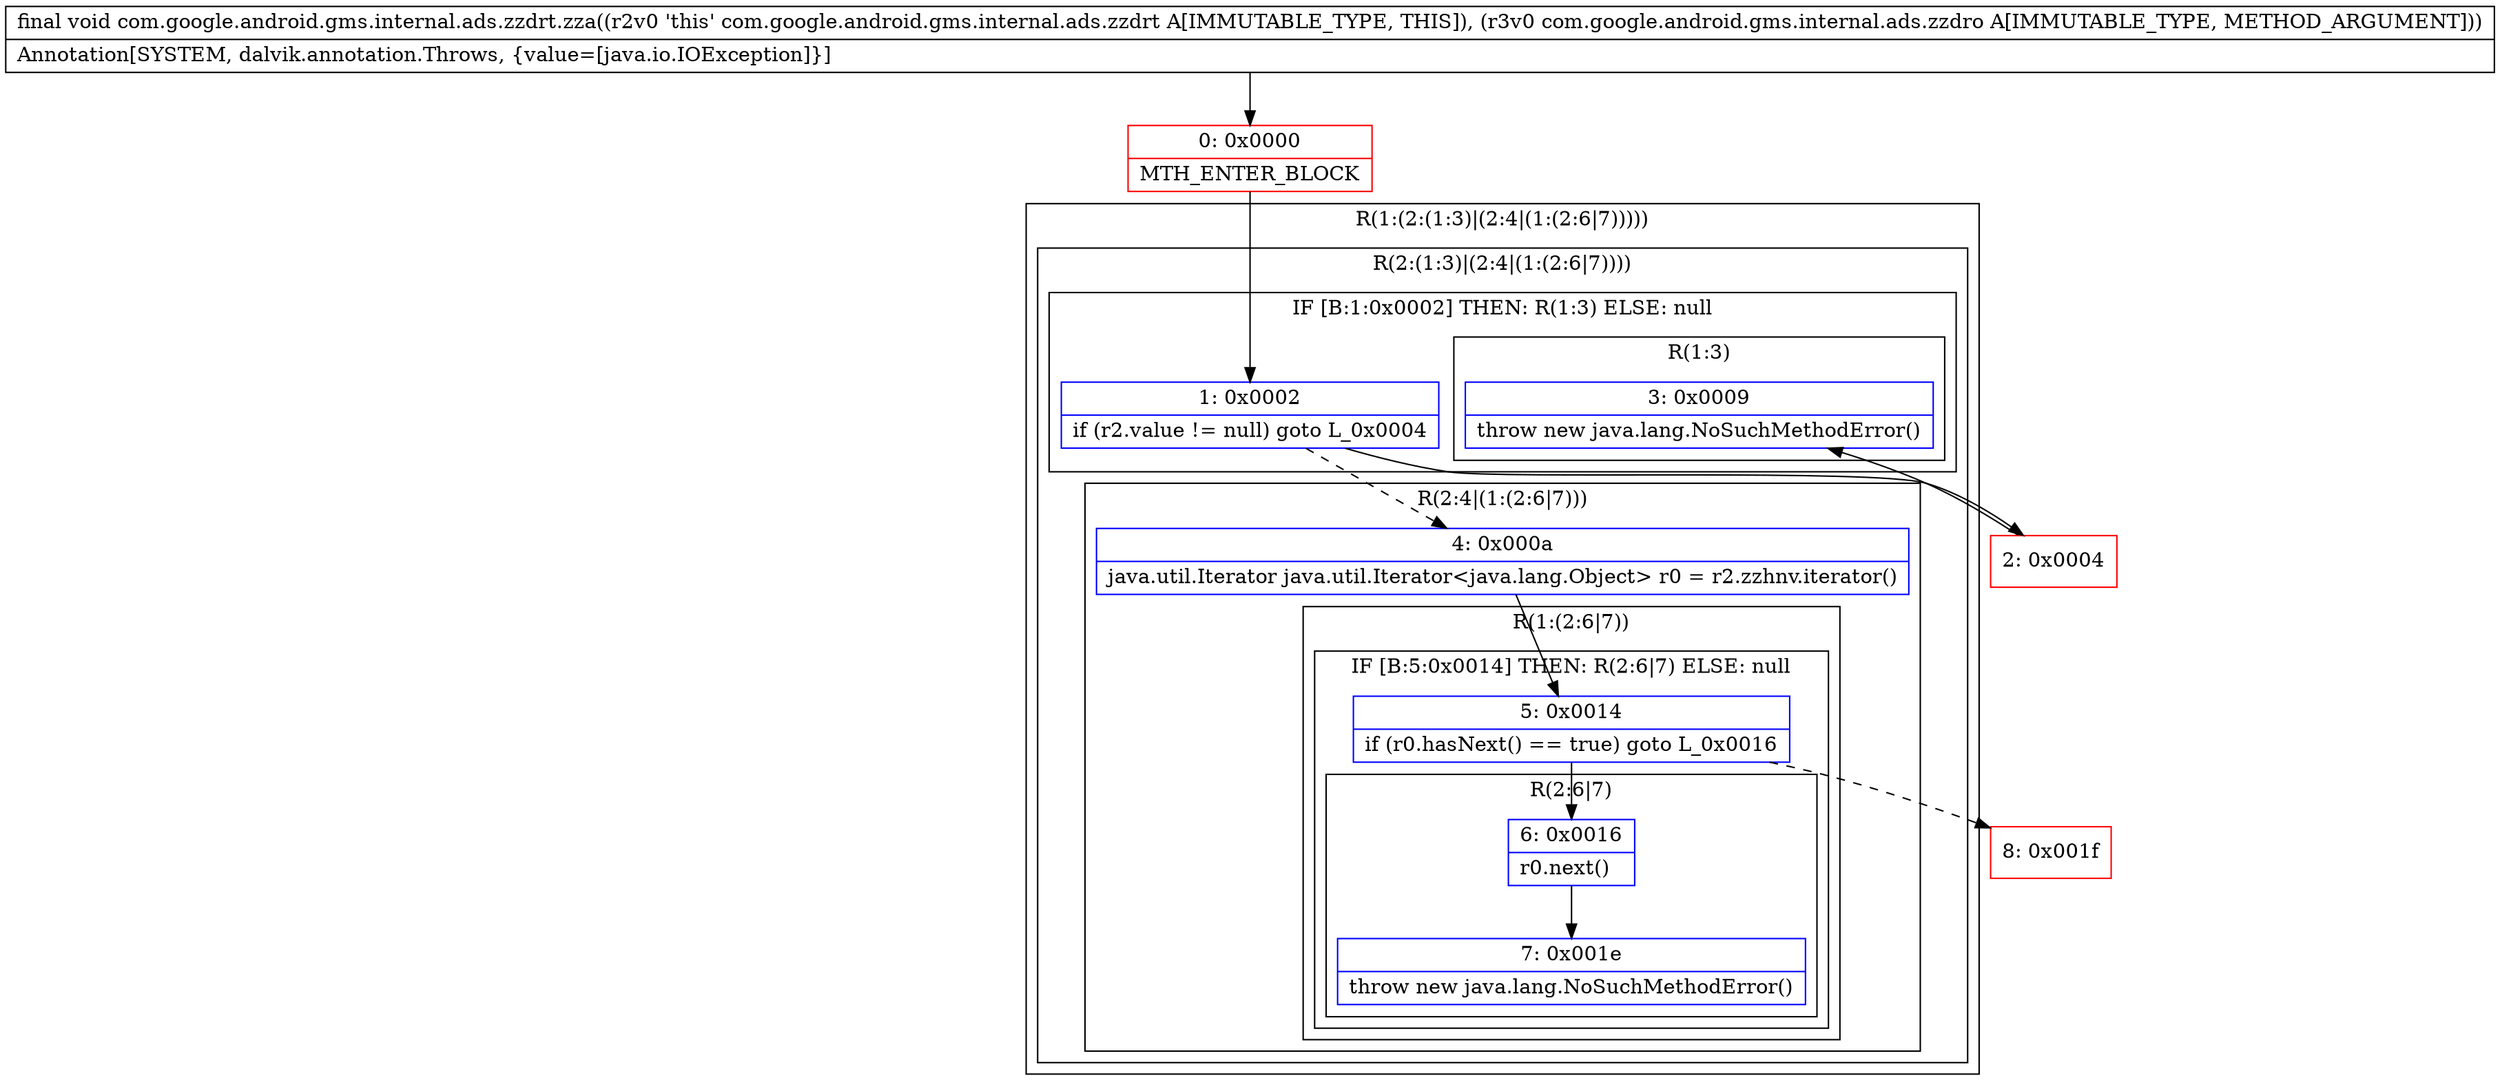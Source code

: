 digraph "CFG forcom.google.android.gms.internal.ads.zzdrt.zza(Lcom\/google\/android\/gms\/internal\/ads\/zzdro;)V" {
subgraph cluster_Region_206952312 {
label = "R(1:(2:(1:3)|(2:4|(1:(2:6|7)))))";
node [shape=record,color=blue];
subgraph cluster_Region_17204715 {
label = "R(2:(1:3)|(2:4|(1:(2:6|7))))";
node [shape=record,color=blue];
subgraph cluster_IfRegion_1742153881 {
label = "IF [B:1:0x0002] THEN: R(1:3) ELSE: null";
node [shape=record,color=blue];
Node_1 [shape=record,label="{1\:\ 0x0002|if (r2.value != null) goto L_0x0004\l}"];
subgraph cluster_Region_196549646 {
label = "R(1:3)";
node [shape=record,color=blue];
Node_3 [shape=record,label="{3\:\ 0x0009|throw new java.lang.NoSuchMethodError()\l}"];
}
}
subgraph cluster_Region_1162070635 {
label = "R(2:4|(1:(2:6|7)))";
node [shape=record,color=blue];
Node_4 [shape=record,label="{4\:\ 0x000a|java.util.Iterator java.util.Iterator\<java.lang.Object\> r0 = r2.zzhnv.iterator()\l}"];
subgraph cluster_Region_695989271 {
label = "R(1:(2:6|7))";
node [shape=record,color=blue];
subgraph cluster_IfRegion_622099075 {
label = "IF [B:5:0x0014] THEN: R(2:6|7) ELSE: null";
node [shape=record,color=blue];
Node_5 [shape=record,label="{5\:\ 0x0014|if (r0.hasNext() == true) goto L_0x0016\l}"];
subgraph cluster_Region_836846899 {
label = "R(2:6|7)";
node [shape=record,color=blue];
Node_6 [shape=record,label="{6\:\ 0x0016|r0.next()\l}"];
Node_7 [shape=record,label="{7\:\ 0x001e|throw new java.lang.NoSuchMethodError()\l}"];
}
}
}
}
}
}
Node_0 [shape=record,color=red,label="{0\:\ 0x0000|MTH_ENTER_BLOCK\l}"];
Node_2 [shape=record,color=red,label="{2\:\ 0x0004}"];
Node_8 [shape=record,color=red,label="{8\:\ 0x001f}"];
MethodNode[shape=record,label="{final void com.google.android.gms.internal.ads.zzdrt.zza((r2v0 'this' com.google.android.gms.internal.ads.zzdrt A[IMMUTABLE_TYPE, THIS]), (r3v0 com.google.android.gms.internal.ads.zzdro A[IMMUTABLE_TYPE, METHOD_ARGUMENT]))  | Annotation[SYSTEM, dalvik.annotation.Throws, \{value=[java.io.IOException]\}]\l}"];
MethodNode -> Node_0;
Node_1 -> Node_2;
Node_1 -> Node_4[style=dashed];
Node_4 -> Node_5;
Node_5 -> Node_6;
Node_5 -> Node_8[style=dashed];
Node_6 -> Node_7;
Node_0 -> Node_1;
Node_2 -> Node_3;
}

